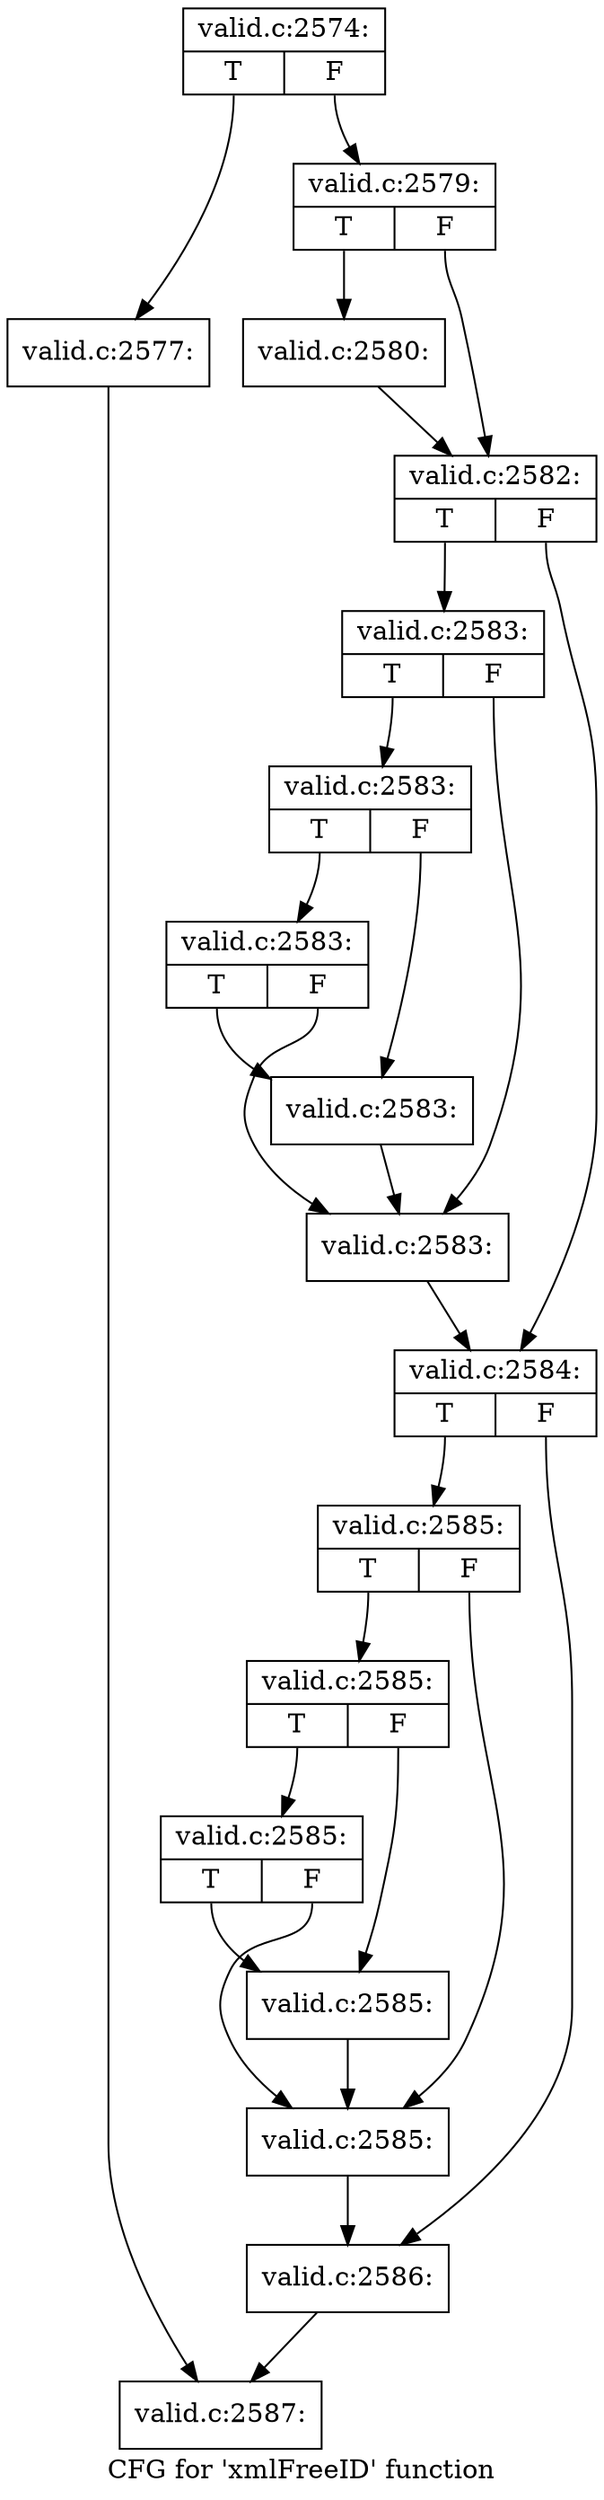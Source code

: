 digraph "CFG for 'xmlFreeID' function" {
	label="CFG for 'xmlFreeID' function";

	Node0x55fa50fe0010 [shape=record,label="{valid.c:2574:|{<s0>T|<s1>F}}"];
	Node0x55fa50fe0010:s0 -> Node0x55fa50fe0de0;
	Node0x55fa50fe0010:s1 -> Node0x55fa50fe1980;
	Node0x55fa50fe0de0 [shape=record,label="{valid.c:2577:}"];
	Node0x55fa50fe0de0 -> Node0x55fa50fe0060;
	Node0x55fa50fe1980 [shape=record,label="{valid.c:2579:|{<s0>T|<s1>F}}"];
	Node0x55fa50fe1980:s0 -> Node0x55fa50fe1d30;
	Node0x55fa50fe1980:s1 -> Node0x55fa50fe1d80;
	Node0x55fa50fe1d30 [shape=record,label="{valid.c:2580:}"];
	Node0x55fa50fe1d30 -> Node0x55fa50fe1d80;
	Node0x55fa50fe1d80 [shape=record,label="{valid.c:2582:|{<s0>T|<s1>F}}"];
	Node0x55fa50fe1d80:s0 -> Node0x55fa50fe2420;
	Node0x55fa50fe1d80:s1 -> Node0x55fa50fe2470;
	Node0x55fa50fe2420 [shape=record,label="{valid.c:2583:|{<s0>T|<s1>F}}"];
	Node0x55fa50fe2420:s0 -> Node0x55fa50fe28c0;
	Node0x55fa50fe2420:s1 -> Node0x55fa50fe2870;
	Node0x55fa50fe28c0 [shape=record,label="{valid.c:2583:|{<s0>T|<s1>F}}"];
	Node0x55fa50fe28c0:s0 -> Node0x55fa50fe2ab0;
	Node0x55fa50fe28c0:s1 -> Node0x55fa50fe2820;
	Node0x55fa50fe2ab0 [shape=record,label="{valid.c:2583:|{<s0>T|<s1>F}}"];
	Node0x55fa50fe2ab0:s0 -> Node0x55fa50fe2820;
	Node0x55fa50fe2ab0:s1 -> Node0x55fa50fe2870;
	Node0x55fa50fe2820 [shape=record,label="{valid.c:2583:}"];
	Node0x55fa50fe2820 -> Node0x55fa50fe2870;
	Node0x55fa50fe2870 [shape=record,label="{valid.c:2583:}"];
	Node0x55fa50fe2870 -> Node0x55fa50fe2470;
	Node0x55fa50fe2470 [shape=record,label="{valid.c:2584:|{<s0>T|<s1>F}}"];
	Node0x55fa50fe2470:s0 -> Node0x55fa50fe33c0;
	Node0x55fa50fe2470:s1 -> Node0x55fa50fe3410;
	Node0x55fa50fe33c0 [shape=record,label="{valid.c:2585:|{<s0>T|<s1>F}}"];
	Node0x55fa50fe33c0:s0 -> Node0x55fa50fe3900;
	Node0x55fa50fe33c0:s1 -> Node0x55fa50fe38b0;
	Node0x55fa50fe3900 [shape=record,label="{valid.c:2585:|{<s0>T|<s1>F}}"];
	Node0x55fa50fe3900:s0 -> Node0x55fa50fe3b90;
	Node0x55fa50fe3900:s1 -> Node0x55fa50fe3860;
	Node0x55fa50fe3b90 [shape=record,label="{valid.c:2585:|{<s0>T|<s1>F}}"];
	Node0x55fa50fe3b90:s0 -> Node0x55fa50fe3860;
	Node0x55fa50fe3b90:s1 -> Node0x55fa50fe38b0;
	Node0x55fa50fe3860 [shape=record,label="{valid.c:2585:}"];
	Node0x55fa50fe3860 -> Node0x55fa50fe38b0;
	Node0x55fa50fe38b0 [shape=record,label="{valid.c:2585:}"];
	Node0x55fa50fe38b0 -> Node0x55fa50fe3410;
	Node0x55fa50fe3410 [shape=record,label="{valid.c:2586:}"];
	Node0x55fa50fe3410 -> Node0x55fa50fe0060;
	Node0x55fa50fe0060 [shape=record,label="{valid.c:2587:}"];
}
